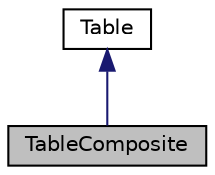 digraph "TableComposite"
{
 // LATEX_PDF_SIZE
  edge [fontname="Helvetica",fontsize="10",labelfontname="Helvetica",labelfontsize="10"];
  node [fontname="Helvetica",fontsize="10",shape=record];
  Node1 [label="TableComposite",height=0.2,width=0.4,color="black", fillcolor="grey75", style="filled", fontcolor="black",tooltip="Represents a group of joined tables as a composite table."];
  Node2 -> Node1 [dir="back",color="midnightblue",fontsize="10",style="solid",fontname="Helvetica"];
  Node2 [label="Table",height=0.2,width=0.4,color="black", fillcolor="white", style="filled",URL="$classTable.html",tooltip="Represents a table in a restaurant."];
}

